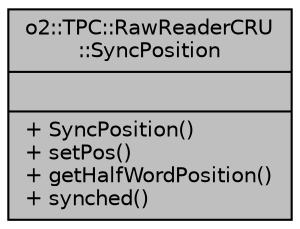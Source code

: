 digraph "o2::TPC::RawReaderCRU::SyncPosition"
{
 // INTERACTIVE_SVG=YES
  bgcolor="transparent";
  edge [fontname="Helvetica",fontsize="10",labelfontname="Helvetica",labelfontsize="10"];
  node [fontname="Helvetica",fontsize="10",shape=record];
  Node1 [label="{o2::TPC::RawReaderCRU\l::SyncPosition\n||+ SyncPosition()\l+ setPos()\l+ getHalfWordPosition()\l+ synched()\l}",height=0.2,width=0.4,color="black", fillcolor="grey75", style="filled" fontcolor="black"];
}
